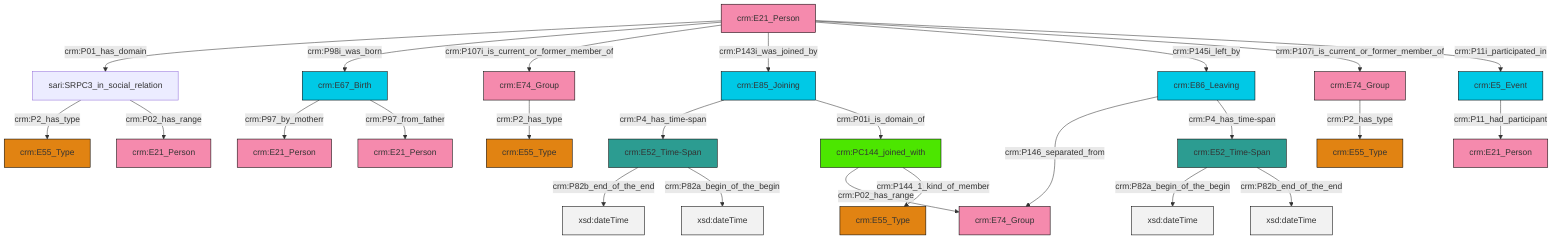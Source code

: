 graph TD
classDef Literal fill:#f2f2f2,stroke:#000000;
classDef CRM_Entity fill:#FFFFFF,stroke:#000000;
classDef Temporal_Entity fill:#00C9E6, stroke:#000000;
classDef Type fill:#E18312, stroke:#000000;
classDef Time-Span fill:#2C9C91, stroke:#000000;
classDef Appellation fill:#FFEB7F, stroke:#000000;
classDef Place fill:#008836, stroke:#000000;
classDef Persistent_Item fill:#B266B2, stroke:#000000;
classDef Conceptual_Object fill:#FFD700, stroke:#000000;
classDef Physical_Thing fill:#D2B48C, stroke:#000000;
classDef Actor fill:#f58aad, stroke:#000000;
classDef PC_Classes fill:#4ce600, stroke:#000000;
classDef Multi fill:#cccccc,stroke:#000000;

4["crm:E52_Time-Span"]:::Time-Span -->|crm:P82a_begin_of_the_begin| 5[xsd:dateTime]:::Literal
14["crm:E74_Group"]:::Actor -->|crm:P2_has_type| 15["crm:E55_Type"]:::Type
2["sari:SRPC3_in_social_relation"]:::Default -->|crm:P2_has_type| 16["crm:E55_Type"]:::Type
21["crm:E21_Person"]:::Actor -->|crm:P01_has_domain| 2["sari:SRPC3_in_social_relation"]:::Default
22["crm:E85_Joining"]:::Temporal_Entity -->|crm:P4_has_time-span| 6["crm:E52_Time-Span"]:::Time-Span
23["crm:E86_Leaving"]:::Temporal_Entity -->|crm:P146_separated_from| 24["crm:E74_Group"]:::Actor
6["crm:E52_Time-Span"]:::Time-Span -->|crm:P82b_end_of_the_end| 25[xsd:dateTime]:::Literal
26["crm:E5_Event"]:::Temporal_Entity -->|crm:P11_had_participant| 27["crm:E21_Person"]:::Actor
0["crm:E67_Birth"]:::Temporal_Entity -->|crm:P97_by_motherr| 28["crm:E21_Person"]:::Actor
21["crm:E21_Person"]:::Actor -->|crm:P98i_was_born| 0["crm:E67_Birth"]:::Temporal_Entity
21["crm:E21_Person"]:::Actor -->|crm:P107i_is_current_or_former_member_of| 14["crm:E74_Group"]:::Actor
4["crm:E52_Time-Span"]:::Time-Span -->|crm:P82b_end_of_the_end| 31[xsd:dateTime]:::Literal
6["crm:E52_Time-Span"]:::Time-Span -->|crm:P82a_begin_of_the_begin| 35[xsd:dateTime]:::Literal
21["crm:E21_Person"]:::Actor -->|crm:P143i_was_joined_by| 22["crm:E85_Joining"]:::Temporal_Entity
22["crm:E85_Joining"]:::Temporal_Entity -->|crm:P01i_is_domain_of| 8["crm:PC144_joined_with"]:::PC_Classes
8["crm:PC144_joined_with"]:::PC_Classes -->|crm:P02_has_range| 24["crm:E74_Group"]:::Actor
8["crm:PC144_joined_with"]:::PC_Classes -->|crm:P144_1_kind_of_member| 12["crm:E55_Type"]:::Type
0["crm:E67_Birth"]:::Temporal_Entity -->|crm:P97_from_father| 10["crm:E21_Person"]:::Actor
23["crm:E86_Leaving"]:::Temporal_Entity -->|crm:P4_has_time-span| 4["crm:E52_Time-Span"]:::Time-Span
2["sari:SRPC3_in_social_relation"]:::Default -->|crm:P02_has_range| 40["crm:E21_Person"]:::Actor
21["crm:E21_Person"]:::Actor -->|crm:P145i_left_by| 23["crm:E86_Leaving"]:::Temporal_Entity
33["crm:E74_Group"]:::Actor -->|crm:P2_has_type| 17["crm:E55_Type"]:::Type
21["crm:E21_Person"]:::Actor -->|crm:P107i_is_current_or_former_member_of| 33["crm:E74_Group"]:::Actor
21["crm:E21_Person"]:::Actor -->|crm:P11i_participated_in| 26["crm:E5_Event"]:::Temporal_Entity